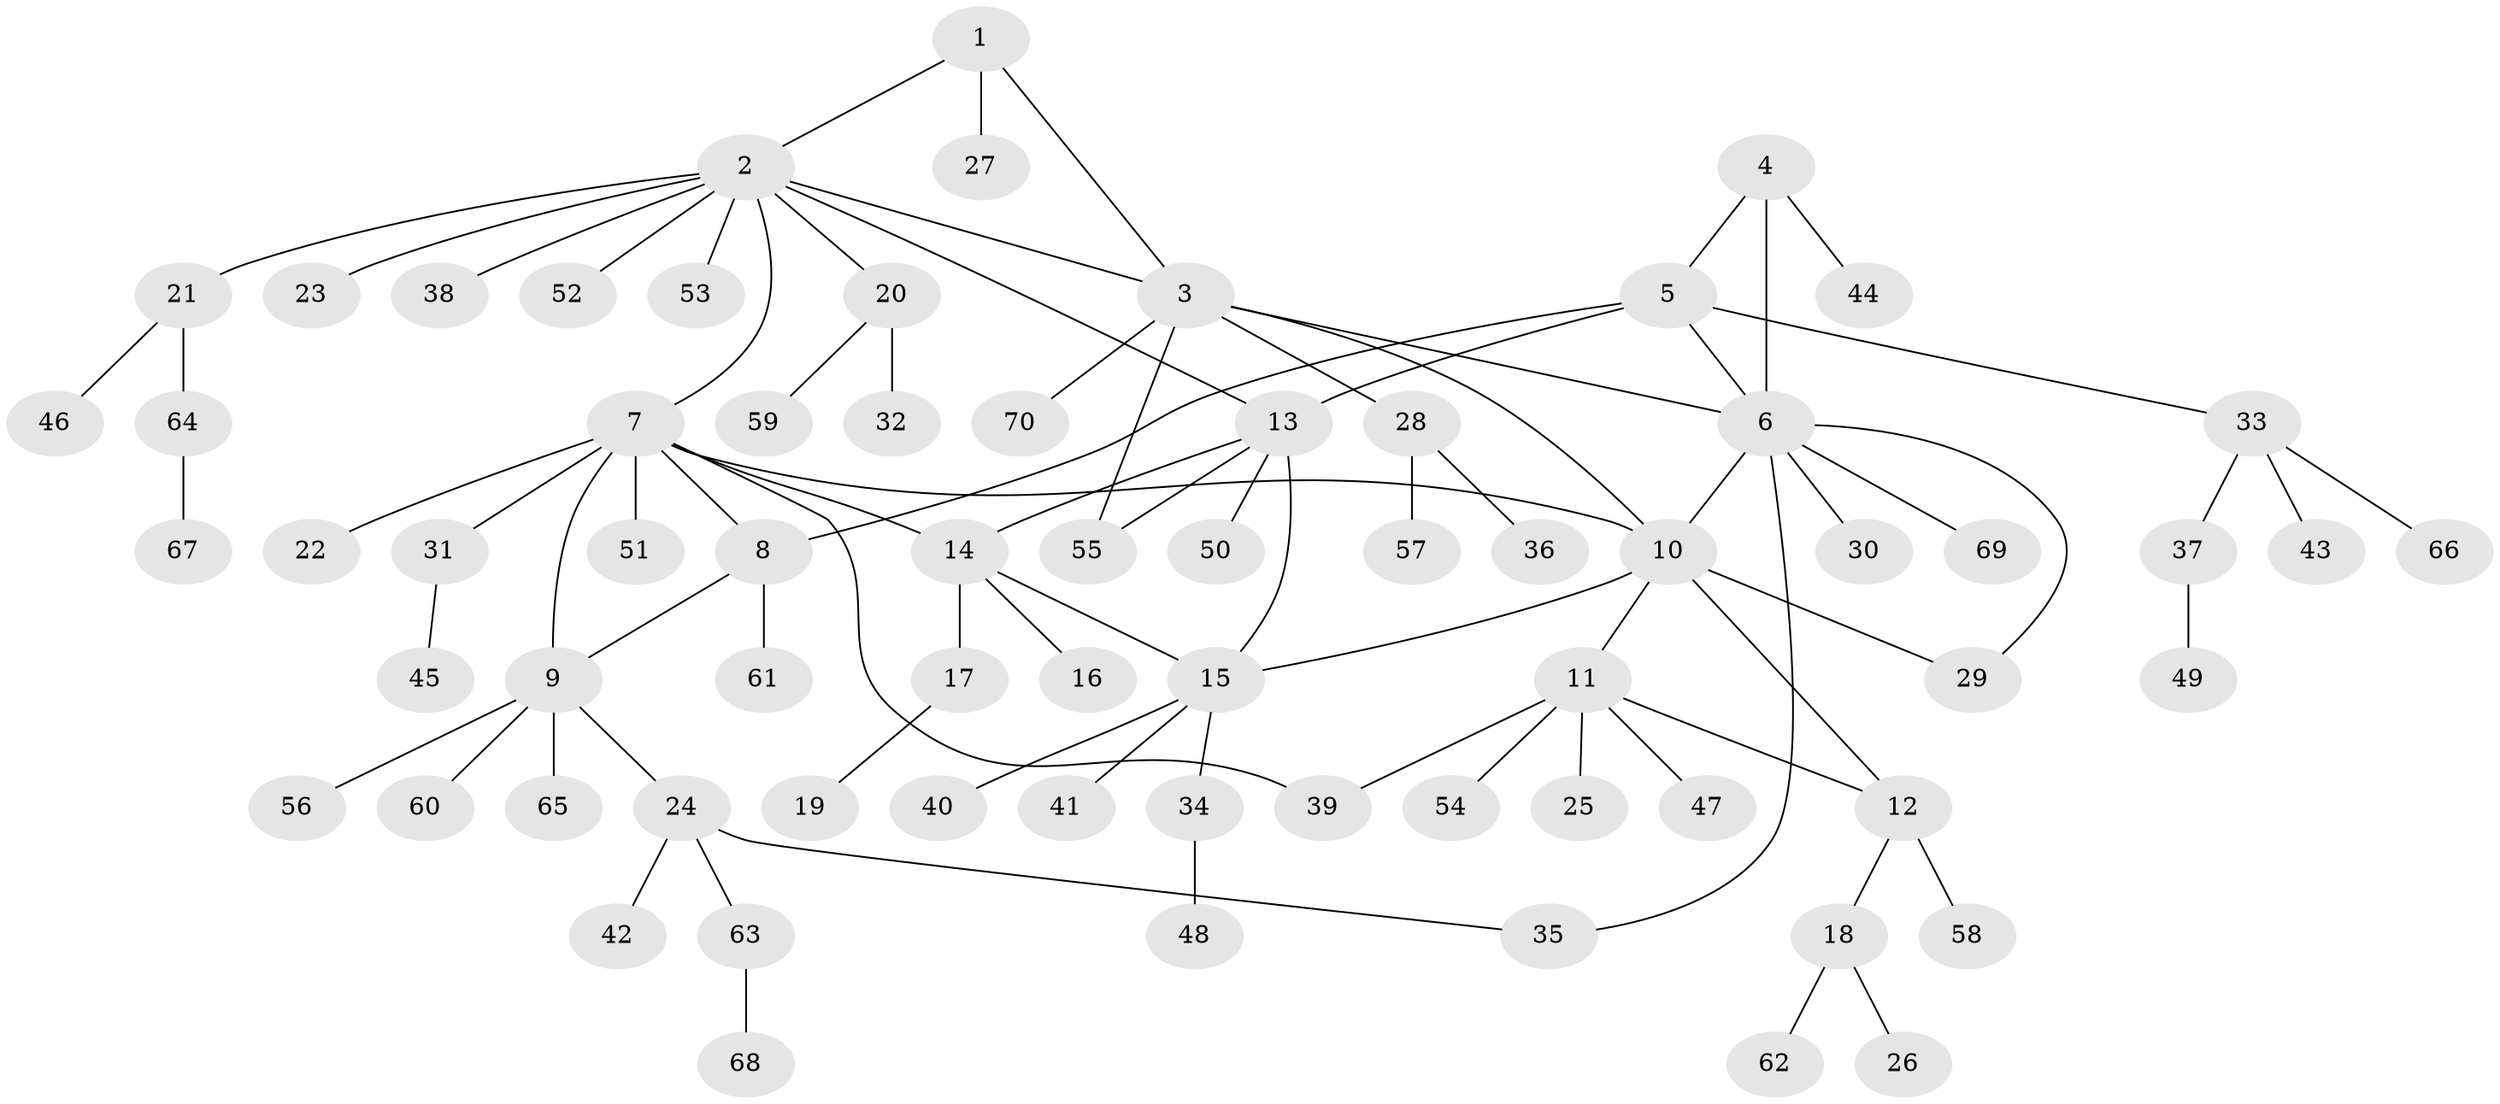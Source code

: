 // Generated by graph-tools (version 1.1) at 2025/11/02/27/25 16:11:34]
// undirected, 70 vertices, 84 edges
graph export_dot {
graph [start="1"]
  node [color=gray90,style=filled];
  1;
  2;
  3;
  4;
  5;
  6;
  7;
  8;
  9;
  10;
  11;
  12;
  13;
  14;
  15;
  16;
  17;
  18;
  19;
  20;
  21;
  22;
  23;
  24;
  25;
  26;
  27;
  28;
  29;
  30;
  31;
  32;
  33;
  34;
  35;
  36;
  37;
  38;
  39;
  40;
  41;
  42;
  43;
  44;
  45;
  46;
  47;
  48;
  49;
  50;
  51;
  52;
  53;
  54;
  55;
  56;
  57;
  58;
  59;
  60;
  61;
  62;
  63;
  64;
  65;
  66;
  67;
  68;
  69;
  70;
  1 -- 2;
  1 -- 3;
  1 -- 27;
  2 -- 3;
  2 -- 7;
  2 -- 13;
  2 -- 20;
  2 -- 21;
  2 -- 23;
  2 -- 38;
  2 -- 52;
  2 -- 53;
  3 -- 6;
  3 -- 10;
  3 -- 28;
  3 -- 55;
  3 -- 70;
  4 -- 5;
  4 -- 6;
  4 -- 44;
  5 -- 6;
  5 -- 8;
  5 -- 13;
  5 -- 33;
  6 -- 10;
  6 -- 29;
  6 -- 30;
  6 -- 35;
  6 -- 69;
  7 -- 8;
  7 -- 9;
  7 -- 10;
  7 -- 14;
  7 -- 22;
  7 -- 31;
  7 -- 39;
  7 -- 51;
  8 -- 9;
  8 -- 61;
  9 -- 24;
  9 -- 56;
  9 -- 60;
  9 -- 65;
  10 -- 11;
  10 -- 12;
  10 -- 15;
  10 -- 29;
  11 -- 12;
  11 -- 25;
  11 -- 39;
  11 -- 47;
  11 -- 54;
  12 -- 18;
  12 -- 58;
  13 -- 14;
  13 -- 15;
  13 -- 50;
  13 -- 55;
  14 -- 15;
  14 -- 16;
  14 -- 17;
  15 -- 34;
  15 -- 40;
  15 -- 41;
  17 -- 19;
  18 -- 26;
  18 -- 62;
  20 -- 32;
  20 -- 59;
  21 -- 46;
  21 -- 64;
  24 -- 35;
  24 -- 42;
  24 -- 63;
  28 -- 36;
  28 -- 57;
  31 -- 45;
  33 -- 37;
  33 -- 43;
  33 -- 66;
  34 -- 48;
  37 -- 49;
  63 -- 68;
  64 -- 67;
}
